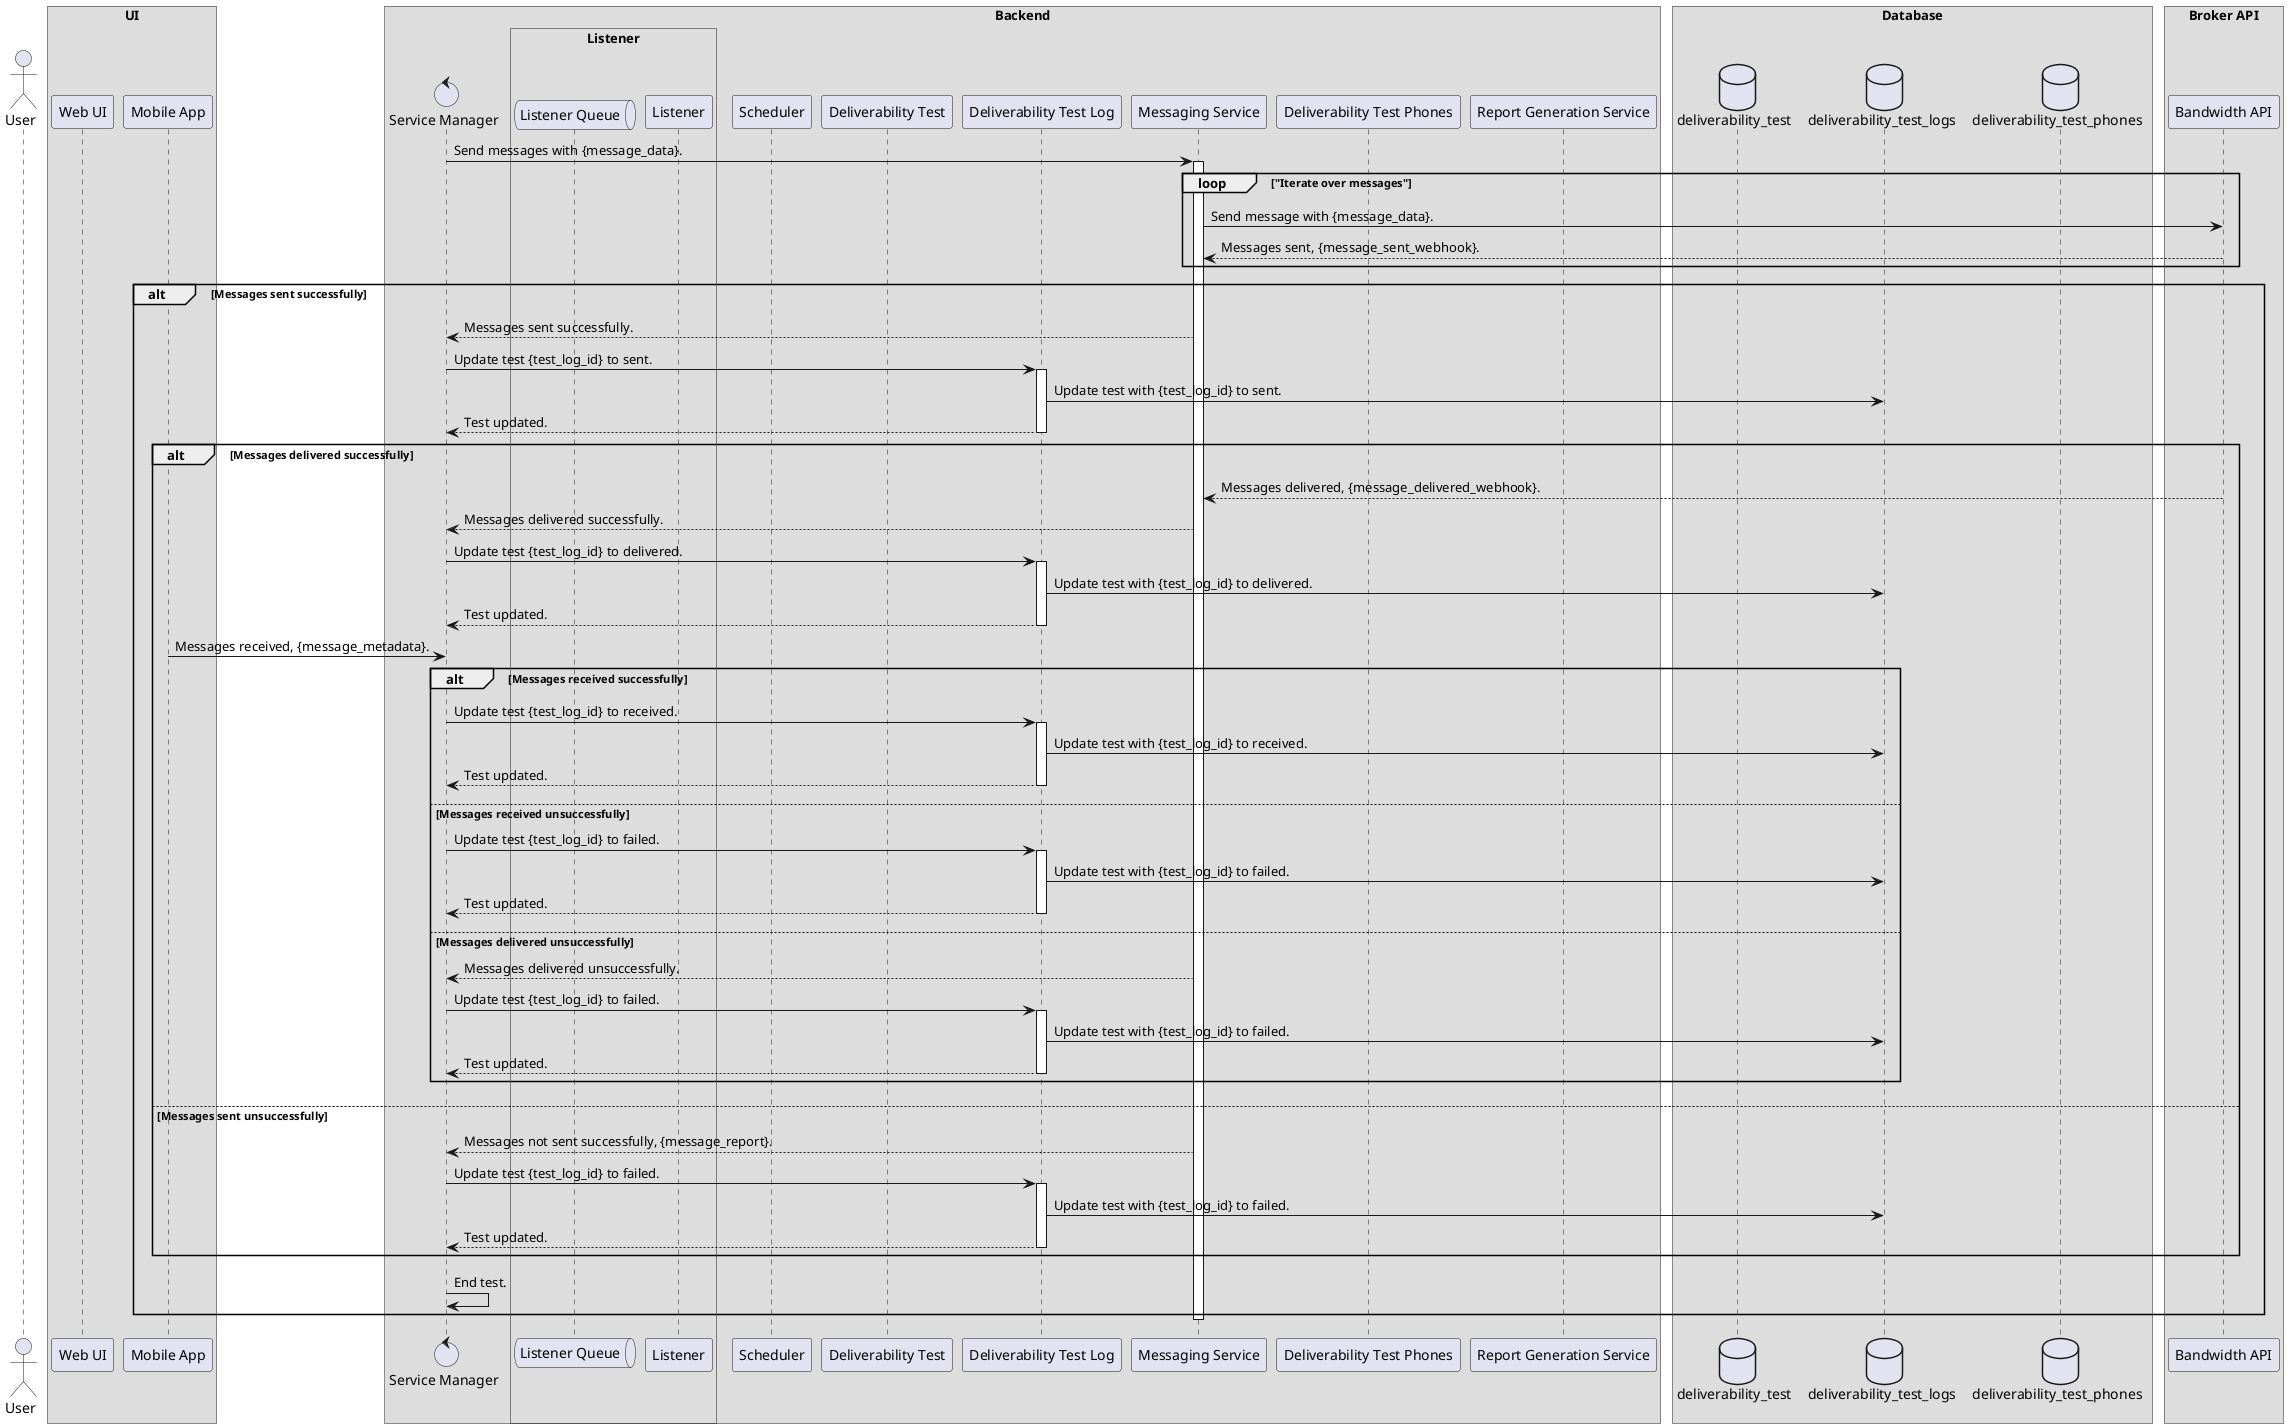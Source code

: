 @startuml
!pragma teoz true

/'Defines the protocol when a test is executed. For later references, this diagram represents the algorithm for the'/
/'subroutine labelled as executeTest() in the service manager.'/
/'author: Luvai Cutlerywala <luvaidc@gmail.com>'/

/'Define the actors and participants.'/
actor User as user

box UI
    participant "Web UI" as web_ui
    participant "Mobile App" as mobile_app
end box

box Backend
    control "Service Manager" as service_manager
    box Listener
        queue "Listener Queue" as listener_queue
        participant "Listener" as listener
    end box
    participant "Scheduler" as scheduler
    participant "Deliverability Test" as deliverability_test
    participant "Deliverability Test Log" as deliverability_test_log
    participant "Messaging Service" as messenger
    participant "Deliverability Test Phones" as deliverability_test_phones
    participant "Report Generation Service" as report_generator
end box

box Database
    database deliverability_test as dt
    database deliverability_test_logs as dtl
    database deliverability_test_phones as dtp
end box

box "Broker API"
    participant "Bandwidth API" as broker_api
end box

service_manager -> messenger: Send messages with {message_data}.
activate messenger
loop "Iterate over messages"
    messenger -> broker_api: Send message with {message_data}.
    broker_api --> messenger: Messages sent, {message_sent_webhook}.
end
alt Messages sent successfully
    messenger --> service_manager: Messages sent successfully.
    service_manager -> deliverability_test_log: Update test {test_log_id} to sent.
    activate deliverability_test_log
    deliverability_test_log -> dtl: Update test with {test_log_id} to sent.
    deliverability_test_log --> service_manager: Test updated.
    deactivate deliverability_test_log
    alt Messages delivered successfully
        broker_api --> messenger: Messages delivered, {message_delivered_webhook}.
        messenger --> service_manager: Messages delivered successfully.
        service_manager -> deliverability_test_log: Update test {test_log_id} to delivered.
        activate deliverability_test_log
        deliverability_test_log -> dtl: Update test with {test_log_id} to delivered.
        deliverability_test_log --> service_manager: Test updated.
        deactivate deliverability_test_log
        mobile_app -> service_manager: Messages received, {message_metadata}.
        alt Messages received successfully
            service_manager -> deliverability_test_log: Update test {test_log_id} to received.
            activate deliverability_test_log
            deliverability_test_log -> dtl: Update test with {test_log_id} to received.
            deliverability_test_log --> service_manager: Test updated.
            deactivate deliverability_test_log
        else Messages received unsuccessfully
            service_manager -> deliverability_test_log: Update test {test_log_id} to failed.
            activate deliverability_test_log
            deliverability_test_log -> dtl: Update test with {test_log_id} to failed.
            deliverability_test_log --> service_manager: Test updated.
            deactivate deliverability_test_log
    else Messages delivered unsuccessfully
        messenger --> service_manager: Messages delivered unsuccessfully.
        service_manager -> deliverability_test_log: Update test {test_log_id} to failed.
        activate deliverability_test_log
        deliverability_test_log -> dtl: Update test with {test_log_id} to failed.
        deliverability_test_log --> service_manager: Test updated.
        deactivate deliverability_test_log
    end
else Messages sent unsuccessfully
    messenger --> service_manager: Messages not sent successfully, {message_report}.
    service_manager -> deliverability_test_log: Update test {test_log_id} to failed.
    activate deliverability_test_log
    deliverability_test_log -> dtl: Update test with {test_log_id} to failed.
    deliverability_test_log --> service_manager: Test updated.
    deactivate deliverability_test_log
end
service_manager -> service_manager: End test.
deactivate messenger
@enduml